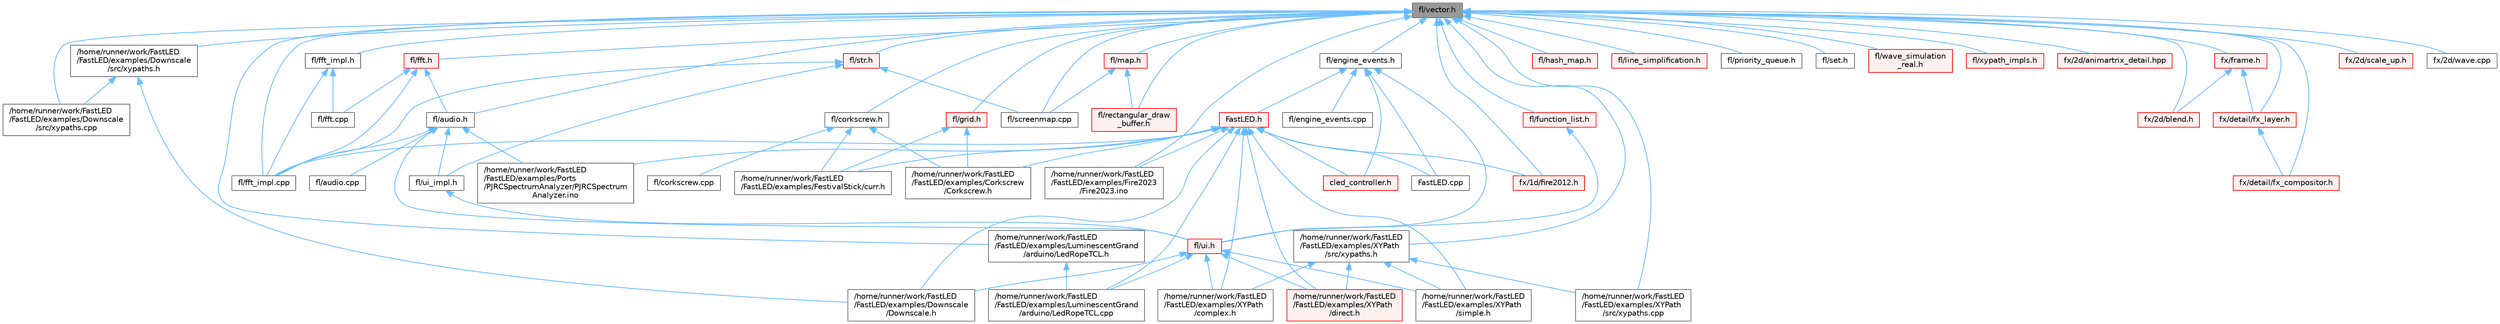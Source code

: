 digraph "fl/vector.h"
{
 // INTERACTIVE_SVG=YES
 // LATEX_PDF_SIZE
  bgcolor="transparent";
  edge [fontname=Helvetica,fontsize=10,labelfontname=Helvetica,labelfontsize=10];
  node [fontname=Helvetica,fontsize=10,shape=box,height=0.2,width=0.4];
  Node1 [id="Node000001",label="fl/vector.h",height=0.2,width=0.4,color="gray40", fillcolor="grey60", style="filled", fontcolor="black",tooltip=" "];
  Node1 -> Node2 [id="edge1_Node000001_Node000002",dir="back",color="steelblue1",style="solid",tooltip=" "];
  Node2 [id="Node000002",label="/home/runner/work/FastLED\l/FastLED/examples/Downscale\l/src/xypaths.cpp",height=0.2,width=0.4,color="grey40", fillcolor="white", style="filled",URL="$dd/d96/_downscale_2src_2xypaths_8cpp.html",tooltip=" "];
  Node1 -> Node3 [id="edge2_Node000001_Node000003",dir="back",color="steelblue1",style="solid",tooltip=" "];
  Node3 [id="Node000003",label="/home/runner/work/FastLED\l/FastLED/examples/Downscale\l/src/xypaths.h",height=0.2,width=0.4,color="grey40", fillcolor="white", style="filled",URL="$de/d75/_downscale_2src_2xypaths_8h.html",tooltip=" "];
  Node3 -> Node4 [id="edge3_Node000003_Node000004",dir="back",color="steelblue1",style="solid",tooltip=" "];
  Node4 [id="Node000004",label="/home/runner/work/FastLED\l/FastLED/examples/Downscale\l/Downscale.h",height=0.2,width=0.4,color="grey40", fillcolor="white", style="filled",URL="$d6/d1a/examples_2_downscale_2downscale_8h.html",tooltip=" "];
  Node3 -> Node2 [id="edge4_Node000003_Node000002",dir="back",color="steelblue1",style="solid",tooltip=" "];
  Node1 -> Node5 [id="edge5_Node000001_Node000005",dir="back",color="steelblue1",style="solid",tooltip=" "];
  Node5 [id="Node000005",label="/home/runner/work/FastLED\l/FastLED/examples/Fire2023\l/Fire2023.ino",height=0.2,width=0.4,color="grey40", fillcolor="white", style="filled",URL="$d8/d2c/_fire2023_8ino.html",tooltip=" "];
  Node1 -> Node6 [id="edge6_Node000001_Node000006",dir="back",color="steelblue1",style="solid",tooltip=" "];
  Node6 [id="Node000006",label="/home/runner/work/FastLED\l/FastLED/examples/LuminescentGrand\l/arduino/LedRopeTCL.h",height=0.2,width=0.4,color="grey40", fillcolor="white", style="filled",URL="$d9/d7e/_led_rope_t_c_l_8h.html",tooltip=" "];
  Node6 -> Node7 [id="edge7_Node000006_Node000007",dir="back",color="steelblue1",style="solid",tooltip=" "];
  Node7 [id="Node000007",label="/home/runner/work/FastLED\l/FastLED/examples/LuminescentGrand\l/arduino/LedRopeTCL.cpp",height=0.2,width=0.4,color="grey40", fillcolor="white", style="filled",URL="$d6/dc9/_led_rope_t_c_l_8cpp.html",tooltip=" "];
  Node1 -> Node8 [id="edge8_Node000001_Node000008",dir="back",color="steelblue1",style="solid",tooltip=" "];
  Node8 [id="Node000008",label="/home/runner/work/FastLED\l/FastLED/examples/XYPath\l/src/xypaths.cpp",height=0.2,width=0.4,color="grey40", fillcolor="white", style="filled",URL="$d8/d55/_x_y_path_2src_2xypaths_8cpp.html",tooltip=" "];
  Node1 -> Node9 [id="edge9_Node000001_Node000009",dir="back",color="steelblue1",style="solid",tooltip=" "];
  Node9 [id="Node000009",label="/home/runner/work/FastLED\l/FastLED/examples/XYPath\l/src/xypaths.h",height=0.2,width=0.4,color="grey40", fillcolor="white", style="filled",URL="$d7/d5e/_x_y_path_2src_2xypaths_8h.html",tooltip=" "];
  Node9 -> Node10 [id="edge10_Node000009_Node000010",dir="back",color="steelblue1",style="solid",tooltip=" "];
  Node10 [id="Node000010",label="/home/runner/work/FastLED\l/FastLED/examples/XYPath\l/complex.h",height=0.2,width=0.4,color="grey40", fillcolor="white", style="filled",URL="$d7/d3b/complex_8h.html",tooltip=" "];
  Node9 -> Node11 [id="edge11_Node000009_Node000011",dir="back",color="steelblue1",style="solid",tooltip=" "];
  Node11 [id="Node000011",label="/home/runner/work/FastLED\l/FastLED/examples/XYPath\l/direct.h",height=0.2,width=0.4,color="red", fillcolor="#FFF0F0", style="filled",URL="$d6/daf/direct_8h.html",tooltip=" "];
  Node9 -> Node13 [id="edge12_Node000009_Node000013",dir="back",color="steelblue1",style="solid",tooltip=" "];
  Node13 [id="Node000013",label="/home/runner/work/FastLED\l/FastLED/examples/XYPath\l/simple.h",height=0.2,width=0.4,color="grey40", fillcolor="white", style="filled",URL="$d8/d14/simple_8h.html",tooltip=" "];
  Node9 -> Node8 [id="edge13_Node000009_Node000008",dir="back",color="steelblue1",style="solid",tooltip=" "];
  Node1 -> Node14 [id="edge14_Node000001_Node000014",dir="back",color="steelblue1",style="solid",tooltip=" "];
  Node14 [id="Node000014",label="fl/audio.h",height=0.2,width=0.4,color="grey40", fillcolor="white", style="filled",URL="$da/d09/audio_8h.html",tooltip=" "];
  Node14 -> Node15 [id="edge15_Node000014_Node000015",dir="back",color="steelblue1",style="solid",tooltip=" "];
  Node15 [id="Node000015",label="/home/runner/work/FastLED\l/FastLED/examples/Ports\l/PJRCSpectrumAnalyzer/PJRCSpectrum\lAnalyzer.ino",height=0.2,width=0.4,color="grey40", fillcolor="white", style="filled",URL="$d7/dfa/_p_j_r_c_spectrum_analyzer_8ino.html",tooltip="Creates an impressive LED light show to music input on the Teensy."];
  Node14 -> Node16 [id="edge16_Node000014_Node000016",dir="back",color="steelblue1",style="solid",tooltip=" "];
  Node16 [id="Node000016",label="fl/audio.cpp",height=0.2,width=0.4,color="grey40", fillcolor="white", style="filled",URL="$d1/ddc/audio_8cpp.html",tooltip=" "];
  Node14 -> Node17 [id="edge17_Node000014_Node000017",dir="back",color="steelblue1",style="solid",tooltip=" "];
  Node17 [id="Node000017",label="fl/fft_impl.cpp",height=0.2,width=0.4,color="grey40", fillcolor="white", style="filled",URL="$d1/dff/fft__impl_8cpp.html",tooltip=" "];
  Node14 -> Node18 [id="edge18_Node000014_Node000018",dir="back",color="steelblue1",style="solid",tooltip=" "];
  Node18 [id="Node000018",label="fl/ui.h",height=0.2,width=0.4,color="red", fillcolor="#FFF0F0", style="filled",URL="$d9/d3b/ui_8h.html",tooltip=" "];
  Node18 -> Node4 [id="edge19_Node000018_Node000004",dir="back",color="steelblue1",style="solid",tooltip=" "];
  Node18 -> Node7 [id="edge20_Node000018_Node000007",dir="back",color="steelblue1",style="solid",tooltip=" "];
  Node18 -> Node10 [id="edge21_Node000018_Node000010",dir="back",color="steelblue1",style="solid",tooltip=" "];
  Node18 -> Node11 [id="edge22_Node000018_Node000011",dir="back",color="steelblue1",style="solid",tooltip=" "];
  Node18 -> Node13 [id="edge23_Node000018_Node000013",dir="back",color="steelblue1",style="solid",tooltip=" "];
  Node14 -> Node39 [id="edge24_Node000014_Node000039",dir="back",color="steelblue1",style="solid",tooltip=" "];
  Node39 [id="Node000039",label="fl/ui_impl.h",height=0.2,width=0.4,color="grey40", fillcolor="white", style="filled",URL="$d6/dc0/ui__impl_8h.html",tooltip=" "];
  Node39 -> Node18 [id="edge25_Node000039_Node000018",dir="back",color="steelblue1",style="solid",tooltip=" "];
  Node1 -> Node40 [id="edge26_Node000001_Node000040",dir="back",color="steelblue1",style="solid",tooltip=" "];
  Node40 [id="Node000040",label="fl/corkscrew.h",height=0.2,width=0.4,color="grey40", fillcolor="white", style="filled",URL="$d1/dd4/src_2fl_2corkscrew_8h.html",tooltip="Corkscrew projection utilities."];
  Node40 -> Node41 [id="edge27_Node000040_Node000041",dir="back",color="steelblue1",style="solid",tooltip=" "];
  Node41 [id="Node000041",label="/home/runner/work/FastLED\l/FastLED/examples/Corkscrew\l/Corkscrew.h",height=0.2,width=0.4,color="grey40", fillcolor="white", style="filled",URL="$df/d40/examples_2_corkscrew_2corkscrew_8h.html",tooltip=" "];
  Node40 -> Node42 [id="edge28_Node000040_Node000042",dir="back",color="steelblue1",style="solid",tooltip=" "];
  Node42 [id="Node000042",label="/home/runner/work/FastLED\l/FastLED/examples/FestivalStick/curr.h",height=0.2,width=0.4,color="grey40", fillcolor="white", style="filled",URL="$d4/d06/curr_8h.html",tooltip=" "];
  Node40 -> Node43 [id="edge29_Node000040_Node000043",dir="back",color="steelblue1",style="solid",tooltip=" "];
  Node43 [id="Node000043",label="fl/corkscrew.cpp",height=0.2,width=0.4,color="grey40", fillcolor="white", style="filled",URL="$d3/d9b/corkscrew_8cpp.html",tooltip=" "];
  Node1 -> Node44 [id="edge30_Node000001_Node000044",dir="back",color="steelblue1",style="solid",tooltip=" "];
  Node44 [id="Node000044",label="fl/engine_events.h",height=0.2,width=0.4,color="grey40", fillcolor="white", style="filled",URL="$db/dc0/engine__events_8h.html",tooltip=" "];
  Node44 -> Node45 [id="edge31_Node000044_Node000045",dir="back",color="steelblue1",style="solid",tooltip=" "];
  Node45 [id="Node000045",label="FastLED.cpp",height=0.2,width=0.4,color="grey40", fillcolor="white", style="filled",URL="$d6/dda/_fast_l_e_d_8cpp.html",tooltip="Central source file for FastLED, implements the CFastLED class/object."];
  Node44 -> Node46 [id="edge32_Node000044_Node000046",dir="back",color="steelblue1",style="solid",tooltip=" "];
  Node46 [id="Node000046",label="FastLED.h",height=0.2,width=0.4,color="red", fillcolor="#FFF0F0", style="filled",URL="$db/d97/_fast_l_e_d_8h.html",tooltip="central include file for FastLED, defines the CFastLED class/object"];
  Node46 -> Node41 [id="edge33_Node000046_Node000041",dir="back",color="steelblue1",style="solid",tooltip=" "];
  Node46 -> Node4 [id="edge34_Node000046_Node000004",dir="back",color="steelblue1",style="solid",tooltip=" "];
  Node46 -> Node42 [id="edge35_Node000046_Node000042",dir="back",color="steelblue1",style="solid",tooltip=" "];
  Node46 -> Node5 [id="edge36_Node000046_Node000005",dir="back",color="steelblue1",style="solid",tooltip=" "];
  Node46 -> Node7 [id="edge37_Node000046_Node000007",dir="back",color="steelblue1",style="solid",tooltip=" "];
  Node46 -> Node15 [id="edge38_Node000046_Node000015",dir="back",color="steelblue1",style="solid",tooltip=" "];
  Node46 -> Node10 [id="edge39_Node000046_Node000010",dir="back",color="steelblue1",style="solid",tooltip=" "];
  Node46 -> Node11 [id="edge40_Node000046_Node000011",dir="back",color="steelblue1",style="solid",tooltip=" "];
  Node46 -> Node13 [id="edge41_Node000046_Node000013",dir="back",color="steelblue1",style="solid",tooltip=" "];
  Node46 -> Node45 [id="edge42_Node000046_Node000045",dir="back",color="steelblue1",style="solid",tooltip=" "];
  Node46 -> Node119 [id="edge43_Node000046_Node000119",dir="back",color="steelblue1",style="solid",tooltip=" "];
  Node119 [id="Node000119",label="cled_controller.h",height=0.2,width=0.4,color="red", fillcolor="#FFF0F0", style="filled",URL="$db/d6d/cled__controller_8h.html",tooltip="base definitions used by led controllers for writing out led data"];
  Node46 -> Node17 [id="edge44_Node000046_Node000017",dir="back",color="steelblue1",style="solid",tooltip=" "];
  Node46 -> Node137 [id="edge45_Node000046_Node000137",dir="back",color="steelblue1",style="solid",tooltip=" "];
  Node137 [id="Node000137",label="fx/1d/fire2012.h",height=0.2,width=0.4,color="red", fillcolor="#FFF0F0", style="filled",URL="$d5/dcb/fire2012_8h.html",tooltip=" "];
  Node44 -> Node119 [id="edge46_Node000044_Node000119",dir="back",color="steelblue1",style="solid",tooltip=" "];
  Node44 -> Node170 [id="edge47_Node000044_Node000170",dir="back",color="steelblue1",style="solid",tooltip=" "];
  Node170 [id="Node000170",label="fl/engine_events.cpp",height=0.2,width=0.4,color="grey40", fillcolor="white", style="filled",URL="$d5/d7d/engine__events_8cpp.html",tooltip=" "];
  Node44 -> Node18 [id="edge48_Node000044_Node000018",dir="back",color="steelblue1",style="solid",tooltip=" "];
  Node1 -> Node171 [id="edge49_Node000001_Node000171",dir="back",color="steelblue1",style="solid",tooltip=" "];
  Node171 [id="Node000171",label="fl/fft.h",height=0.2,width=0.4,color="red", fillcolor="#FFF0F0", style="filled",URL="$d7/d76/fft_8h.html",tooltip=" "];
  Node171 -> Node14 [id="edge50_Node000171_Node000014",dir="back",color="steelblue1",style="solid",tooltip=" "];
  Node171 -> Node172 [id="edge51_Node000171_Node000172",dir="back",color="steelblue1",style="solid",tooltip=" "];
  Node172 [id="Node000172",label="fl/fft.cpp",height=0.2,width=0.4,color="grey40", fillcolor="white", style="filled",URL="$db/d03/fft_8cpp.html",tooltip=" "];
  Node171 -> Node17 [id="edge52_Node000171_Node000017",dir="back",color="steelblue1",style="solid",tooltip=" "];
  Node1 -> Node17 [id="edge53_Node000001_Node000017",dir="back",color="steelblue1",style="solid",tooltip=" "];
  Node1 -> Node174 [id="edge54_Node000001_Node000174",dir="back",color="steelblue1",style="solid",tooltip=" "];
  Node174 [id="Node000174",label="fl/fft_impl.h",height=0.2,width=0.4,color="grey40", fillcolor="white", style="filled",URL="$df/d73/fft__impl_8h.html",tooltip=" "];
  Node174 -> Node172 [id="edge55_Node000174_Node000172",dir="back",color="steelblue1",style="solid",tooltip=" "];
  Node174 -> Node17 [id="edge56_Node000174_Node000017",dir="back",color="steelblue1",style="solid",tooltip=" "];
  Node1 -> Node175 [id="edge57_Node000001_Node000175",dir="back",color="steelblue1",style="solid",tooltip=" "];
  Node175 [id="Node000175",label="fl/function_list.h",height=0.2,width=0.4,color="red", fillcolor="#FFF0F0", style="filled",URL="$d0/d64/function__list_8h.html",tooltip=" "];
  Node175 -> Node18 [id="edge58_Node000175_Node000018",dir="back",color="steelblue1",style="solid",tooltip=" "];
  Node1 -> Node176 [id="edge59_Node000001_Node000176",dir="back",color="steelblue1",style="solid",tooltip=" "];
  Node176 [id="Node000176",label="fl/grid.h",height=0.2,width=0.4,color="red", fillcolor="#FFF0F0", style="filled",URL="$da/d15/grid_8h.html",tooltip=" "];
  Node176 -> Node41 [id="edge60_Node000176_Node000041",dir="back",color="steelblue1",style="solid",tooltip=" "];
  Node176 -> Node42 [id="edge61_Node000176_Node000042",dir="back",color="steelblue1",style="solid",tooltip=" "];
  Node1 -> Node185 [id="edge62_Node000001_Node000185",dir="back",color="steelblue1",style="solid",tooltip=" "];
  Node185 [id="Node000185",label="fl/hash_map.h",height=0.2,width=0.4,color="red", fillcolor="#FFF0F0", style="filled",URL="$d6/d13/hash__map_8h.html",tooltip=" "];
  Node1 -> Node188 [id="edge63_Node000001_Node000188",dir="back",color="steelblue1",style="solid",tooltip=" "];
  Node188 [id="Node000188",label="fl/line_simplification.h",height=0.2,width=0.4,color="red", fillcolor="#FFF0F0", style="filled",URL="$d8/da7/line__simplification_8h.html",tooltip=" "];
  Node1 -> Node190 [id="edge64_Node000001_Node000190",dir="back",color="steelblue1",style="solid",tooltip=" "];
  Node190 [id="Node000190",label="fl/map.h",height=0.2,width=0.4,color="red", fillcolor="#FFF0F0", style="filled",URL="$dc/db7/map_8h.html",tooltip=" "];
  Node190 -> Node191 [id="edge65_Node000190_Node000191",dir="back",color="steelblue1",style="solid",tooltip=" "];
  Node191 [id="Node000191",label="fl/rectangular_draw\l_buffer.h",height=0.2,width=0.4,color="red", fillcolor="#FFF0F0", style="filled",URL="$d9/df3/rectangular__draw__buffer_8h.html",tooltip=" "];
  Node190 -> Node193 [id="edge66_Node000190_Node000193",dir="back",color="steelblue1",style="solid",tooltip=" "];
  Node193 [id="Node000193",label="fl/screenmap.cpp",height=0.2,width=0.4,color="grey40", fillcolor="white", style="filled",URL="$d9/d6f/screenmap_8cpp.html",tooltip=" "];
  Node1 -> Node202 [id="edge67_Node000001_Node000202",dir="back",color="steelblue1",style="solid",tooltip=" "];
  Node202 [id="Node000202",label="fl/priority_queue.h",height=0.2,width=0.4,color="grey40", fillcolor="white", style="filled",URL="$d4/da1/priority__queue_8h.html",tooltip=" "];
  Node1 -> Node191 [id="edge68_Node000001_Node000191",dir="back",color="steelblue1",style="solid",tooltip=" "];
  Node1 -> Node193 [id="edge69_Node000001_Node000193",dir="back",color="steelblue1",style="solid",tooltip=" "];
  Node1 -> Node203 [id="edge70_Node000001_Node000203",dir="back",color="steelblue1",style="solid",tooltip=" "];
  Node203 [id="Node000203",label="fl/set.h",height=0.2,width=0.4,color="grey40", fillcolor="white", style="filled",URL="$d4/d13/set_8h.html",tooltip=" "];
  Node1 -> Node204 [id="edge71_Node000001_Node000204",dir="back",color="steelblue1",style="solid",tooltip=" "];
  Node204 [id="Node000204",label="fl/str.h",height=0.2,width=0.4,color="red", fillcolor="#FFF0F0", style="filled",URL="$d1/d93/str_8h.html",tooltip=" "];
  Node204 -> Node17 [id="edge72_Node000204_Node000017",dir="back",color="steelblue1",style="solid",tooltip=" "];
  Node204 -> Node193 [id="edge73_Node000204_Node000193",dir="back",color="steelblue1",style="solid",tooltip=" "];
  Node204 -> Node39 [id="edge74_Node000204_Node000039",dir="back",color="steelblue1",style="solid",tooltip=" "];
  Node1 -> Node244 [id="edge75_Node000001_Node000244",dir="back",color="steelblue1",style="solid",tooltip=" "];
  Node244 [id="Node000244",label="fl/wave_simulation\l_real.h",height=0.2,width=0.4,color="red", fillcolor="#FFF0F0", style="filled",URL="$dd/d8e/wave__simulation__real_8h.html",tooltip=" "];
  Node1 -> Node221 [id="edge76_Node000001_Node000221",dir="back",color="steelblue1",style="solid",tooltip=" "];
  Node221 [id="Node000221",label="fl/xypath_impls.h",height=0.2,width=0.4,color="red", fillcolor="#FFF0F0", style="filled",URL="$d8/d5f/xypath__impls_8h.html",tooltip=" "];
  Node1 -> Node137 [id="edge77_Node000001_Node000137",dir="back",color="steelblue1",style="solid",tooltip=" "];
  Node1 -> Node288 [id="edge78_Node000001_Node000288",dir="back",color="steelblue1",style="solid",tooltip=" "];
  Node288 [id="Node000288",label="fx/2d/animartrix_detail.hpp",height=0.2,width=0.4,color="red", fillcolor="#FFF0F0", style="filled",URL="$d3/d3b/animartrix__detail_8hpp.html",tooltip=" "];
  Node1 -> Node246 [id="edge79_Node000001_Node000246",dir="back",color="steelblue1",style="solid",tooltip=" "];
  Node246 [id="Node000246",label="fx/2d/blend.h",height=0.2,width=0.4,color="red", fillcolor="#FFF0F0", style="filled",URL="$d8/d4e/blend_8h.html",tooltip=" "];
  Node1 -> Node243 [id="edge80_Node000001_Node000243",dir="back",color="steelblue1",style="solid",tooltip=" "];
  Node243 [id="Node000243",label="fx/2d/scale_up.h",height=0.2,width=0.4,color="red", fillcolor="#FFF0F0", style="filled",URL="$d2/d74/scale__up_8h.html",tooltip="Expands a grid using bilinear interpolation and scaling up."];
  Node1 -> Node165 [id="edge81_Node000001_Node000165",dir="back",color="steelblue1",style="solid",tooltip=" "];
  Node165 [id="Node000165",label="fx/2d/wave.cpp",height=0.2,width=0.4,color="grey40", fillcolor="white", style="filled",URL="$d4/d7c/src_2fx_22d_2wave_8cpp.html",tooltip=" "];
  Node1 -> Node250 [id="edge82_Node000001_Node000250",dir="back",color="steelblue1",style="solid",tooltip=" "];
  Node250 [id="Node000250",label="fx/detail/fx_compositor.h",height=0.2,width=0.4,color="red", fillcolor="#FFF0F0", style="filled",URL="$d5/d6b/fx__compositor_8h.html",tooltip=" "];
  Node1 -> Node249 [id="edge83_Node000001_Node000249",dir="back",color="steelblue1",style="solid",tooltip=" "];
  Node249 [id="Node000249",label="fx/detail/fx_layer.h",height=0.2,width=0.4,color="red", fillcolor="#FFF0F0", style="filled",URL="$d7/d2f/fx__layer_8h.html",tooltip=" "];
  Node249 -> Node250 [id="edge84_Node000249_Node000250",dir="back",color="steelblue1",style="solid",tooltip=" "];
  Node1 -> Node248 [id="edge85_Node000001_Node000248",dir="back",color="steelblue1",style="solid",tooltip=" "];
  Node248 [id="Node000248",label="fx/frame.h",height=0.2,width=0.4,color="red", fillcolor="#FFF0F0", style="filled",URL="$df/d7d/frame_8h.html",tooltip=" "];
  Node248 -> Node246 [id="edge86_Node000248_Node000246",dir="back",color="steelblue1",style="solid",tooltip=" "];
  Node248 -> Node249 [id="edge87_Node000248_Node000249",dir="back",color="steelblue1",style="solid",tooltip=" "];
}

